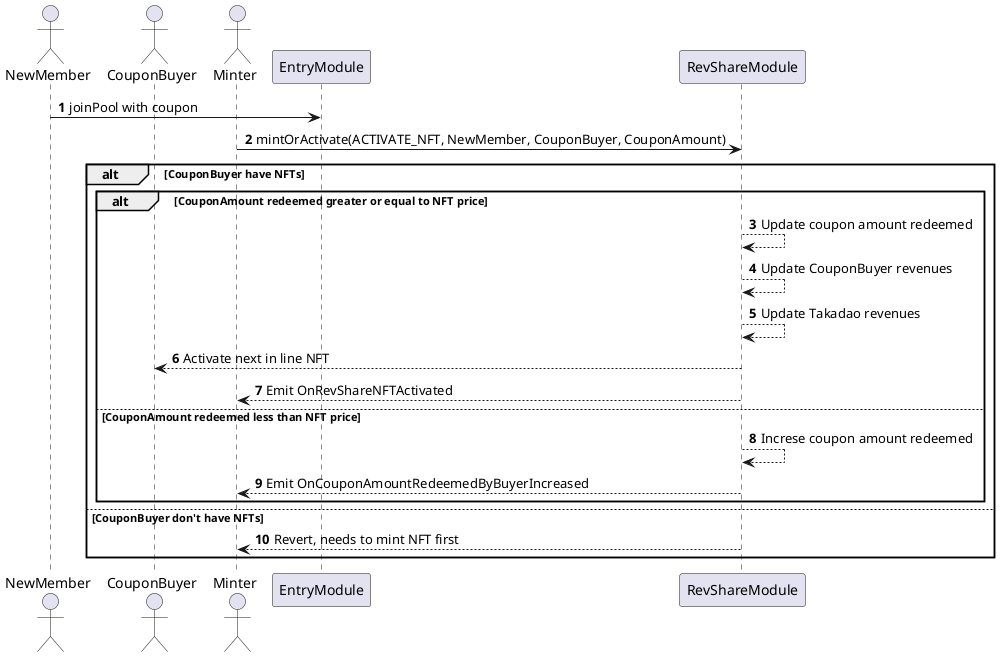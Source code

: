 @startuml Activate NFT Sequence Diagram
autonumber

actor NewMember
actor CouponBuyer
actor Minter

NewMember -> EntryModule: joinPool with coupon

Minter -> RevShareModule: mintOrActivate(ACTIVATE_NFT, NewMember, CouponBuyer, CouponAmount)

alt CouponBuyer have NFTs

    alt CouponAmount redeemed greater or equal to NFT price

        RevShareModule -->RevShareModule: Update coupon amount redeemed
        RevShareModule --> RevShareModule: Update CouponBuyer revenues
        RevShareModule --> RevShareModule: Update Takadao revenues
        RevShareModule -->CouponBuyer: Activate next in line NFT
        RevShareModule --> Minter: Emit OnRevShareNFTActivated 

    else CouponAmount redeemed less than NFT price
        RevShareModule --> RevShareModule: Increse coupon amount redeemed
        RevShareModule --> Minter: Emit OnCouponAmountRedeemedByBuyerIncreased
    end

else CouponBuyer don't have NFTs
    RevShareModule --> Minter: Revert, needs to mint NFT first
end

@enduml    
